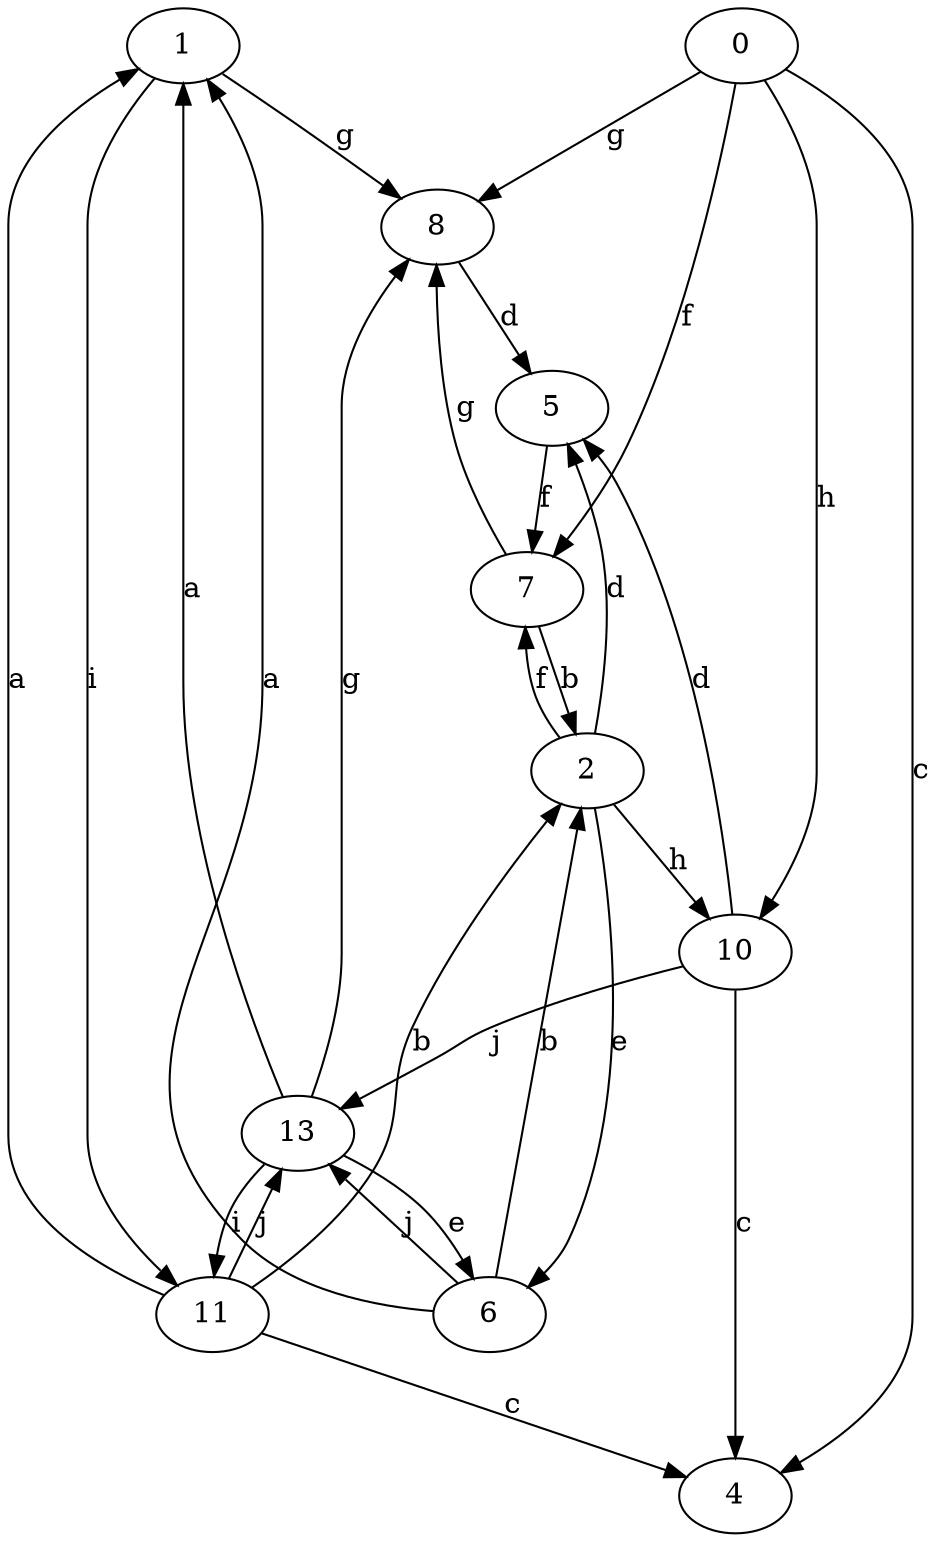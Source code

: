 strict digraph  {
1;
2;
0;
4;
5;
6;
7;
8;
10;
11;
13;
1 -> 8  [label=g];
1 -> 11  [label=i];
2 -> 5  [label=d];
2 -> 6  [label=e];
2 -> 7  [label=f];
2 -> 10  [label=h];
0 -> 4  [label=c];
0 -> 7  [label=f];
0 -> 8  [label=g];
0 -> 10  [label=h];
5 -> 7  [label=f];
6 -> 1  [label=a];
6 -> 2  [label=b];
6 -> 13  [label=j];
7 -> 2  [label=b];
7 -> 8  [label=g];
8 -> 5  [label=d];
10 -> 4  [label=c];
10 -> 5  [label=d];
10 -> 13  [label=j];
11 -> 1  [label=a];
11 -> 2  [label=b];
11 -> 4  [label=c];
11 -> 13  [label=j];
13 -> 1  [label=a];
13 -> 6  [label=e];
13 -> 8  [label=g];
13 -> 11  [label=i];
}
